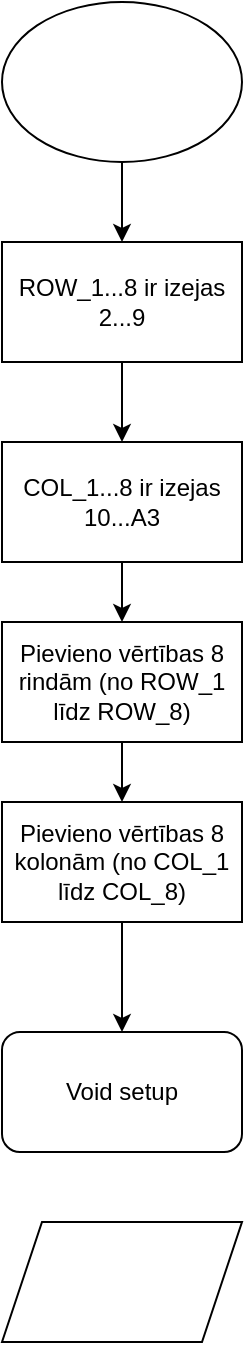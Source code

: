 <mxfile version="21.0.2" type="github">
  <diagram name="Page-1" id="Ng_bMdYRIf5SXRzVOp7M">
    <mxGraphModel dx="357" dy="562" grid="1" gridSize="10" guides="1" tooltips="1" connect="1" arrows="1" fold="1" page="1" pageScale="1" pageWidth="827" pageHeight="1169" math="0" shadow="0">
      <root>
        <mxCell id="0" />
        <mxCell id="1" parent="0" />
        <mxCell id="mYGwAnlmEdduF5FbGD0P-5" style="edgeStyle=orthogonalEdgeStyle;rounded=0;orthogonalLoop=1;jettySize=auto;html=1;exitX=0.5;exitY=1;exitDx=0;exitDy=0;" parent="1" edge="1">
          <mxGeometry relative="1" as="geometry">
            <mxPoint x="524" y="120" as="sourcePoint" />
            <mxPoint x="524" y="120" as="targetPoint" />
          </mxGeometry>
        </mxCell>
        <mxCell id="mYGwAnlmEdduF5FbGD0P-26" value="" style="edgeStyle=orthogonalEdgeStyle;rounded=0;orthogonalLoop=1;jettySize=auto;html=1;" parent="1" source="mYGwAnlmEdduF5FbGD0P-19" target="mYGwAnlmEdduF5FbGD0P-20" edge="1">
          <mxGeometry relative="1" as="geometry" />
        </mxCell>
        <mxCell id="mYGwAnlmEdduF5FbGD0P-19" value="Pievieno vērtības 8 rindām (no ROW_1 līdz ROW_8)" style="rounded=0;whiteSpace=wrap;html=1;" parent="1" vertex="1">
          <mxGeometry x="490" y="350" width="120" height="60" as="geometry" />
        </mxCell>
        <mxCell id="A94y0W3K5UmEOUNI3N2U-2" value="" style="edgeStyle=orthogonalEdgeStyle;rounded=0;orthogonalLoop=1;jettySize=auto;html=1;" edge="1" parent="1" source="mYGwAnlmEdduF5FbGD0P-20">
          <mxGeometry relative="1" as="geometry">
            <mxPoint x="550" y="555" as="targetPoint" />
          </mxGeometry>
        </mxCell>
        <mxCell id="mYGwAnlmEdduF5FbGD0P-20" value="Pievieno vērtības 8 kolonām (no COL_1 līdz COL_8)" style="rounded=0;whiteSpace=wrap;html=1;" parent="1" vertex="1">
          <mxGeometry x="490" y="440" width="120" height="60" as="geometry" />
        </mxCell>
        <mxCell id="mYGwAnlmEdduF5FbGD0P-23" value="" style="edgeStyle=orthogonalEdgeStyle;rounded=0;orthogonalLoop=1;jettySize=auto;html=1;" parent="1" source="mYGwAnlmEdduF5FbGD0P-21" target="mYGwAnlmEdduF5FbGD0P-22" edge="1">
          <mxGeometry relative="1" as="geometry" />
        </mxCell>
        <mxCell id="mYGwAnlmEdduF5FbGD0P-21" value="" style="ellipse;whiteSpace=wrap;html=1;" parent="1" vertex="1">
          <mxGeometry x="490" y="40" width="120" height="80" as="geometry" />
        </mxCell>
        <mxCell id="mYGwAnlmEdduF5FbGD0P-27" value="" style="edgeStyle=orthogonalEdgeStyle;rounded=0;orthogonalLoop=1;jettySize=auto;html=1;" parent="1" source="mYGwAnlmEdduF5FbGD0P-22" target="mYGwAnlmEdduF5FbGD0P-24" edge="1">
          <mxGeometry relative="1" as="geometry" />
        </mxCell>
        <mxCell id="mYGwAnlmEdduF5FbGD0P-22" value="ROW_1...8 ir izejas 2...9" style="rounded=0;whiteSpace=wrap;html=1;" parent="1" vertex="1">
          <mxGeometry x="490" y="160" width="120" height="60" as="geometry" />
        </mxCell>
        <mxCell id="mYGwAnlmEdduF5FbGD0P-25" value="" style="edgeStyle=orthogonalEdgeStyle;rounded=0;orthogonalLoop=1;jettySize=auto;html=1;" parent="1" source="mYGwAnlmEdduF5FbGD0P-24" target="mYGwAnlmEdduF5FbGD0P-19" edge="1">
          <mxGeometry relative="1" as="geometry" />
        </mxCell>
        <mxCell id="mYGwAnlmEdduF5FbGD0P-24" value="COL_1...8 ir izejas 10...A3" style="rounded=0;whiteSpace=wrap;html=1;" parent="1" vertex="1">
          <mxGeometry x="490" y="260" width="120" height="60" as="geometry" />
        </mxCell>
        <mxCell id="A94y0W3K5UmEOUNI3N2U-3" value="Void setup" style="rounded=1;whiteSpace=wrap;html=1;" vertex="1" parent="1">
          <mxGeometry x="490" y="555" width="120" height="60" as="geometry" />
        </mxCell>
        <mxCell id="A94y0W3K5UmEOUNI3N2U-4" value="" style="shape=parallelogram;perimeter=parallelogramPerimeter;whiteSpace=wrap;html=1;fixedSize=1;" vertex="1" parent="1">
          <mxGeometry x="490" y="650" width="120" height="60" as="geometry" />
        </mxCell>
      </root>
    </mxGraphModel>
  </diagram>
</mxfile>
